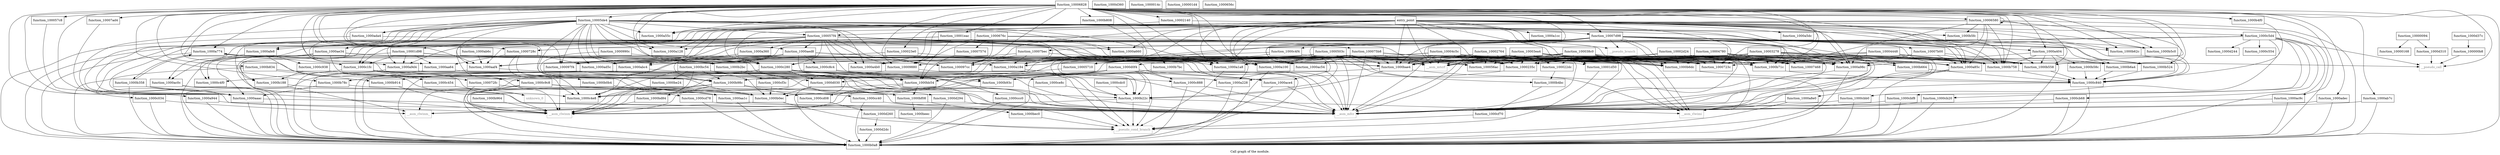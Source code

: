 digraph "Call graph of the module." {
  label="Call graph of the module.";
  node [shape=record];

  Node_function_1000a100 [label="{function_1000a100}"];
  Node_function_1000a128 [label="{function_1000a128}"];
  Node_function_1000a184 [label="{function_1000a184}"];
  Node_function_10006828 [label="{function_10006828}"];
  Node_function_100072fc [label="{function_100072fc}"];
  Node_function_1000c888 [label="{function_1000c888}"];
  Node_function_1000ac9c [label="{function_1000ac9c}"];
  Node_function_1000a1a8 [label="{function_1000a1a8}"];
  Node_function_1000a1cc [label="{function_1000a1cc}"];
  Node_function_1000a228 [label="{function_1000a228}"];
  Node_function_1000a360 [label="{function_1000a360}"];
  Node_function_1000a404 [label="{function_1000a404}"];
  Node_function_1000ace4 [label="{function_1000ace4}"];
  Node_function_1000a4b0 [label="{function_1000a4b0}"];
  Node_function_1000a55c [label="{function_1000a55c}"];
  Node_function_1000ad5c [label="{function_1000ad5c}"];
  Node_function_1000b524 [label="{function_1000b524}"];
  Node_function_1000aaf4 [label="{function_1000aaf4}"];
  Node_function_10007468 [label="{function_10007468}"];
  Node_function_1000a5dc [label="{function_1000a5dc}"];
  Node_function_10007574 [label="{function_10007574}"];
  Node_function_100075b8 [label="{function_100075b8}"];
  Node_function_1000ada4 [label="{function_1000ada4}"];
  Node_function_1000ab6c [label="{function_1000ab6c}"];
  Node_function_1000b558 [label="{function_1000b558}"];
  Node_function_100097cc [label="{function_100097cc}"];
  Node_function_1000aa64 [label="{function_1000aa64}"];
  Node_function_1000adec [label="{function_1000adec}"];
  Node_function_1000ae34 [label="{function_1000ae34}"];
  Node_function_1000a660 [label="{function_1000a660}"];
  Node_function_1000aed8 [label="{function_1000aed8}"];
  Node_function_1000ab7c [label="{function_1000ab7c}"];
  Node_function_1000b58c [label="{function_1000b58c}"];
  Node_function_10007ad4 [label="{function_10007ad4}"];
  Node_function_1000abc4 [label="{function_1000abc4}"];
  Node_function_1000b62c [label="{function_1000b62c}"];
  Node_function_100097f4 [label="{function_100097f4}"];
  Node_function_1000afe8 [label="{function_1000afe8}"];
  Node_function_1000b0a8 [label="{function_1000b0a8}"];
  Node_function_1000b0b4 [label="{function_1000b0b4}"];
  Node_function_1000a774 [label="{function_1000a774}"];
  Node_function_1000b5c0 [label="{function_1000b5c0}"];
  Node_function_1000ac0c [label="{function_1000ac0c}"];
  Node_function_1000b0ec [label="{function_1000b0ec}"];
  Node_function_10007b00 [label="{function_10007b00}"];
  Node_function_10009880 [label="{function_10009880}"];
  Node_function_1000b188 [label="{function_1000b188}"];
  Node_function_1000a85c [label="{function_1000a85c}"];
  Node_function_1000b22c [label="{function_1000b22c}"];
  Node_function_1000a8e0 [label="{function_1000a8e0}"];
  Node_function_1000b2bc [label="{function_1000b2bc}"];
  Node_function_10007bec [label="{function_10007bec}"];
  Node_function_10007d98 [label="{function_10007d98}"];
  Node_function_1000ac54 [label="{function_1000ac54}"];
  Node_function_1000990c [label="{function_1000990c}"];
  Node_function_1000aaac [label="{function_1000aaac}"];
  Node_function_1000b358 [label="{function_1000b358}"];
  Node_function_1000a944 [label="{function_1000a944}"];
  Node_function_1000723c [label="{function_1000723c}"];
  Node_function_1000728c [label="{function_1000728c}"];
  Node_function_1000a98c [label="{function_1000a98c}"];
  Node_function_1000b4bc [label="{function_1000b4bc}"];
  Node_function_1000a9d4 [label="{function_1000a9d4}"];
  Node_function_1000b4f0 [label="{function_1000b4f0}"];
  Node_function_1000aa1c [label="{function_1000aa1c}"];
  Node_function_1000c8c4 [label="{function_1000c8c4}"];
  Node_function_1000b664 [label="{function_1000b664}"];
  Node_function_1000b6a4 [label="{function_1000b6a4}"];
  Node_function_1000b6dc [label="{function_1000b6dc}"];
  Node_function_1000b71c [label="{function_1000b71c}"];
  Node_function_1000b758 [label="{function_1000b758}"];
  Node_function_1000b78c [label="{function_1000b78c}"];
  Node_function_1000b7bc [label="{function_1000b7bc}"];
  Node_function_1000b808 [label="{function_1000b808}"];
  Node_function_1000b834 [label="{function_1000b834}"];
  Node_function_1000b914 [label="{function_1000b914}"];
  Node_function_1000b93c [label="{function_1000b93c}"];
  Node_function_1000b964 [label="{function_1000b964}"];
  Node_function_1000b98c [label="{function_1000b98c}"];
  Node_function_1000bae4 [label="{function_1000bae4}"];
  Node_function_1000bb54 [label="{function_1000bb54}"];
  Node_function_1000bc54 [label="{function_1000bc54}"];
  Node_function_1000bd84 [label="{function_1000bd84}"];
  Node_function_1000be24 [label="{function_1000be24}"];
  Node_function_1000bec0 [label="{function_1000bec0}"];
  Node_function_1000beec [label="{function_1000beec}"];
  Node_function_1000bf08 [label="{function_1000bf08}"];
  Node_function_1000c034 [label="{function_1000c034}"];
  Node_function_1000c1fc [label="{function_1000c1fc}"];
  Node_function_1000c280 [label="{function_1000c280}"];
  Node_function_1000c454 [label="{function_1000c454}"];
  Node_function_1000c4e8 [label="{function_1000c4e8}"];
  Node_function_1000c4f0 [label="{function_1000c4f0}"];
  Node_function_1000c4f4 [label="{function_1000c4f4}"];
  Node_function_1000c554 [label="{function_1000c554}"];
  Node_function_1000c5d4 [label="{function_1000c5d4}"];
  Node_function_1000c840 [label="{function_1000c840}"];
  Node_function_1000c938 [label="{function_1000c938}"];
  Node_function_1000c9c8 [label="{function_1000c9c8}"];
  Node_function_1000cb20 [label="{function_1000cb20}"];
  Node_function_1000cb68 [label="{function_1000cb68}"];
  Node_function_1000cbb0 [label="{function_1000cbb0}"];
  Node_function_1000cbf8 [label="{function_1000cbf8}"];
  Node_function_1000cc40 [label="{function_1000cc40}"];
  Node_function_1000ccc0 [label="{function_1000ccc0}"];
  Node_function_1000cd08 [label="{function_1000cd08}"];
  Node_function_1000cd78 [label="{function_1000cd78}"];
  Node_function_1000cdc0 [label="{function_1000cdc0}"];
  Node_function_1000ce8c [label="{function_1000ce8c}"];
  Node_function_1000cf3c [label="{function_1000cf3c}"];
  Node_function_1000cf70 [label="{function_1000cf70}"];
  Node_function_1000d030 [label="{function_1000d030}"];
  Node_function_1000d0f4 [label="{function_1000d0f4}"];
  Node_function_1000d244 [label="{function_1000d244}"];
  Node_function_1000d260 [label="{function_1000d260}"];
  Node_function_1000d294 [label="{function_1000d294}"];
  Node_function_1000d2dc [label="{function_1000d2dc}"];
  Node_function_1000d310 [label="{function_1000d310}"];
  Node_function_1000d360 [label="{function_1000d360}"];
  Node_function_1000d37c [label="{function_1000d37c}"];
  Node___asm_rlwinm [color="gray50", fontcolor="gray50", label="{__asm_rlwinm}"];
  Node___asm_rlwinm_ [color="gray50", fontcolor="gray50", label="{__asm_rlwinm_}"];
  Node___asm_rlwimi [color="gray50", fontcolor="gray50", label="{__asm_rlwimi}"];
  Node___asm_mfcr [color="gray50", fontcolor="gray50", label="{__asm_mfcr}"];
  Node___asm_mtcrf [color="gray50", fontcolor="gray50", label="{__asm_mtcrf}"];
  Node_unknown_0 [color="gray50", fontcolor="gray50", label="{unknown_0}"];
  Node___pseudo_call [color="gray50", fontcolor="gray50", label="{__pseudo_call}"];
  Node___pseudo_branch [color="gray50", fontcolor="gray50", label="{__pseudo_branch}"];
  Node___pseudo_cond_branch [color="gray50", fontcolor="gray50", label="{__pseudo_cond_branch}"];
  Node_function_10000094 [label="{function_10000094}"];
  Node_function_100000b8 [label="{function_100000b8}"];
  Node_function_1000014c [label="{function_1000014c}"];
  Node_function_10000168 [label="{function_10000168}"];
  Node_function_100001d4 [label="{function_100001d4}"];
  Node_entry_point [label="{entry_point}"];
  Node_function_10001d50 [label="{function_10001d50}"];
  Node_function_10001d98 [label="{function_10001d98}"];
  Node_function_10001eac [label="{function_10001eac}"];
  Node_function_10002140 [label="{function_10002140}"];
  Node_function_100022dc [label="{function_100022dc}"];
  Node_function_1000235c [label="{function_1000235c}"];
  Node_function_100023e0 [label="{function_100023e0}"];
  Node_function_10002764 [label="{function_10002764}"];
  Node_function_1000b5fc [label="{function_1000b5fc}"];
  Node_function_10002d24 [label="{function_10002d24}"];
  Node_function_10003278 [label="{function_10003278}"];
  Node_function_100038c0 [label="{function_100038c0}"];
  Node_function_10003ea4 [label="{function_10003ea4}"];
  Node_function_10004448 [label="{function_10004448}"];
  Node_function_10004780 [label="{function_10004780}"];
  Node_function_10004c5c [label="{function_10004c5c}"];
  Node_function_1000503c [label="{function_1000503c}"];
  Node_function_100056ac [label="{function_100056ac}"];
  Node_function_10005710 [label="{function_10005710}"];
  Node_function_100057c8 [label="{function_100057c8}"];
  Node_function_100057f4 [label="{function_100057f4}"];
  Node_function_10005de4 [label="{function_10005de4}"];
  Node_function_1000656c [label="{function_1000656c}"];
  Node_function_10006580 [label="{function_10006580}"];
  Node_function_1000676c [label="{function_1000676c}"];
  Node_function_1000a100 -> Node___pseudo_cond_branch;
  Node_function_1000a184 -> Node___pseudo_cond_branch;
  Node_function_10006828 -> Node_function_1000a100;
  Node_function_10006828 -> Node_function_1000a128;
  Node_function_10006828 -> Node_function_100072fc;
  Node_function_10006828 -> Node_function_1000ac9c;
  Node_function_10006828 -> Node_function_1000a1a8;
  Node_function_10006828 -> Node_function_1000a404;
  Node_function_10006828 -> Node_function_1000ace4;
  Node_function_10006828 -> Node_function_1000a55c;
  Node_function_10006828 -> Node_function_1000aaf4;
  Node_function_10006828 -> Node_function_1000ada4;
  Node_function_10006828 -> Node_function_1000b558;
  Node_function_10006828 -> Node_function_100097cc;
  Node_function_10006828 -> Node_function_1000adec;
  Node_function_10006828 -> Node_function_1000ab7c;
  Node_function_10006828 -> Node_function_10007ad4;
  Node_function_10006828 -> Node_function_1000b62c;
  Node_function_10006828 -> Node_function_100097f4;
  Node_function_10006828 -> Node_function_1000b0a8;
  Node_function_10006828 -> Node_function_1000a774;
  Node_function_10006828 -> Node_function_1000b5c0;
  Node_function_10006828 -> Node_function_1000b0ec;
  Node_function_10006828 -> Node_function_10009880;
  Node_function_10006828 -> Node_function_1000a85c;
  Node_function_10006828 -> Node_function_10007d98;
  Node_function_10006828 -> Node_function_1000ac54;
  Node_function_10006828 -> Node_function_1000aaac;
  Node_function_10006828 -> Node_function_1000a944;
  Node_function_10006828 -> Node_function_1000723c;
  Node_function_10006828 -> Node_function_1000728c;
  Node_function_10006828 -> Node_function_1000a98c;
  Node_function_10006828 -> Node_function_1000a9d4;
  Node_function_10006828 -> Node_function_1000b4f0;
  Node_function_10006828 -> Node_function_1000b6a4;
  Node_function_10006828 -> Node_function_1000b758;
  Node_function_10006828 -> Node_function_1000b78c;
  Node_function_10006828 -> Node_function_1000b7bc;
  Node_function_10006828 -> Node_function_1000b808;
  Node_function_10006828 -> Node_function_1000b834;
  Node_function_10006828 -> Node_function_1000c1fc;
  Node_function_10006828 -> Node_function_1000c280;
  Node_function_10006828 -> Node___asm_rlwinm;
  Node_function_10006828 -> Node___pseudo_call;
  Node_function_10006828 -> Node_function_10001eac;
  Node_function_10006828 -> Node_function_10002140;
  Node_function_10006828 -> Node_function_100023e0;
  Node_function_10006828 -> Node_function_100057c8;
  Node_function_10006828 -> Node_function_10005de4;
  Node_function_10006828 -> Node_function_10006580;
  Node_function_100072fc -> Node_function_1000b0ec;
  Node_function_100072fc -> Node___asm_rlwinm;
  Node_function_1000c888 -> Node_function_1000b0a8;
  Node_function_1000c888 -> Node___asm_mfcr;
  Node_function_1000ac9c -> Node_function_1000b0a8;
  Node_function_1000ac9c -> Node___asm_mfcr;
  Node_function_1000a1a8 -> Node___pseudo_cond_branch;
  Node_function_1000a228 -> Node___pseudo_cond_branch;
  Node_function_1000a360 -> Node_function_1000abc4;
  Node_function_1000a404 -> Node_function_1000b558;
  Node_function_1000a404 -> Node_function_1000b58c;
  Node_function_1000a404 -> Node_function_1000b0a8;
  Node_function_1000a404 -> Node_function_1000a98c;
  Node_function_1000a404 -> Node_function_1000b758;
  Node_function_1000ace4 -> Node_function_1000b0a8;
  Node_function_1000ace4 -> Node___asm_mfcr;
  Node_function_1000ad5c -> Node_function_1000b0a8;
  Node_function_1000ad5c -> Node___asm_mfcr;
  Node_function_1000b524 -> Node_function_1000c840;
  Node_function_1000aaf4 -> Node_function_1000b0a8;
  Node_function_1000aaf4 -> Node___asm_mfcr;
  Node_function_10007574 -> Node_function_1000bb54;
  Node_function_100075b8 -> Node_function_1000a100;
  Node_function_100075b8 -> Node_function_1000a1a8;
  Node_function_100075b8 -> Node_function_1000b558;
  Node_function_100075b8 -> Node_function_1000a85c;
  Node_function_100075b8 -> Node_function_1000ac54;
  Node_function_100075b8 -> Node_function_1000723c;
  Node_function_100075b8 -> Node_function_1000a98c;
  Node_function_100075b8 -> Node_function_1000b664;
  Node_function_100075b8 -> Node_function_1000b6a4;
  Node_function_100075b8 -> Node_function_1000b758;
  Node_function_100075b8 -> Node_function_1000bae4;
  Node_function_100075b8 -> Node_function_1000bb54;
  Node_function_100075b8 -> Node_function_1000bc54;
  Node_function_100075b8 -> Node_function_1000c280;
  Node_function_100075b8 -> Node___asm_rlwinm;
  Node_function_100075b8 -> Node___asm_mfcr;
  Node_function_100075b8 -> Node___asm_mtcrf;
  Node_function_1000ada4 -> Node_function_1000b0a8;
  Node_function_1000ada4 -> Node___asm_mfcr;
  Node_function_1000ab6c -> Node_function_1000aaf4;
  Node_function_1000b558 -> Node_function_1000c840;
  Node_function_1000aa64 -> Node_function_1000b0a8;
  Node_function_1000aa64 -> Node___asm_mfcr;
  Node_function_1000adec -> Node_function_1000b0a8;
  Node_function_1000adec -> Node___asm_mfcr;
  Node_function_1000ae34 -> Node_function_1000b0a8;
  Node_function_1000ae34 -> Node_function_1000a98c;
  Node_function_1000ae34 -> Node_function_1000bb54;
  Node_function_1000ae34 -> Node_function_1000c4e8;
  Node_function_1000ae34 -> Node_function_1000c4f0;
  Node_function_1000aed8 -> Node_function_1000aaf4;
  Node_function_1000aed8 -> Node_function_1000b0a8;
  Node_function_1000aed8 -> Node_function_1000a85c;
  Node_function_1000aed8 -> Node_function_1000a98c;
  Node_function_1000aed8 -> Node_function_1000c8c4;
  Node_function_1000aed8 -> Node_function_1000b98c;
  Node_function_1000aed8 -> Node_function_1000bae4;
  Node_function_1000aed8 -> Node_function_1000bb54;
  Node_function_1000aed8 -> Node_function_1000c4e8;
  Node_function_1000ab7c -> Node_function_1000b0a8;
  Node_function_1000ab7c -> Node___asm_mfcr;
  Node_function_1000b58c -> Node_function_1000c840;
  Node_function_10007ad4 -> Node_function_1000aaac;
  Node_function_1000abc4 -> Node_function_1000b0a8;
  Node_function_1000abc4 -> Node___asm_mfcr;
  Node_function_1000b62c -> Node_function_1000c840;
  Node_function_100097f4 -> Node___asm_rlwinm;
  Node_function_100097f4 -> Node___pseudo_cond_branch;
  Node_function_1000afe8 -> Node_function_1000c4e8;
  Node_function_1000afe8 -> Node_function_1000c4f0;
  Node_function_1000afe8 -> Node_function_1000c938;
  Node_function_1000b0b4 -> Node_function_1000cd78;
  Node_function_1000a774 -> Node_function_1000b0a8;
  Node_function_1000a774 -> Node_function_1000b2bc;
  Node_function_1000a774 -> Node_function_1000b358;
  Node_function_1000a774 -> Node___asm_mfcr;
  Node_function_1000b5c0 -> Node_function_1000c840;
  Node_function_1000ac0c -> Node_function_1000b0a8;
  Node_function_1000ac0c -> Node___asm_mfcr;
  Node_function_1000b0ec -> Node___asm_rlwinm_;
  Node_function_1000b0ec -> Node___pseudo_cond_branch;
  Node_function_10007b00 -> Node_function_1000a1a8;
  Node_function_10007b00 -> Node_function_1000b558;
  Node_function_10007b00 -> Node_function_1000a85c;
  Node_function_10007b00 -> Node_function_1000a98c;
  Node_function_10007b00 -> Node_function_1000b758;
  Node_function_10009880 -> Node___asm_rlwinm;
  Node_function_10009880 -> Node___pseudo_cond_branch;
  Node_function_1000b188 -> Node_function_1000b0ec;
  Node_function_1000b188 -> Node___asm_rlwinm_;
  Node_function_1000a85c -> Node_function_1000b0a8;
  Node_function_1000a85c -> Node_function_1000a8e0;
  Node_function_1000a85c -> Node___asm_mfcr;
  Node_function_1000b22c -> Node___asm_rlwinm_;
  Node_function_1000b22c -> Node___asm_rlwimi;
  Node_function_1000b22c -> Node___pseudo_cond_branch;
  Node_function_1000a8e0 -> Node_function_1000b0a8;
  Node_function_1000a8e0 -> Node___asm_mfcr;
  Node_function_1000b2bc -> Node_function_1000a774;
  Node_function_1000b2bc -> Node_function_1000b22c;
  Node_function_1000b2bc -> Node_function_1000cf3c;
  Node_function_10007bec -> Node_function_1000a100;
  Node_function_10007bec -> Node_function_1000a184;
  Node_function_10007bec -> Node_function_1000b98c;
  Node_function_10007bec -> Node_function_1000bc54;
  Node_function_10007d98 -> Node_function_1000a404;
  Node_function_10007d98 -> Node_function_1000ad5c;
  Node_function_10007d98 -> Node_function_1000b62c;
  Node_function_10007d98 -> Node_function_1000b0a8;
  Node_function_10007d98 -> Node_function_1000b5c0;
  Node_function_10007d98 -> Node_function_10007b00;
  Node_function_10007d98 -> Node_function_1000b188;
  Node_function_10007d98 -> Node_function_1000a85c;
  Node_function_10007d98 -> Node_function_10007bec;
  Node_function_10007d98 -> Node_function_1000ac54;
  Node_function_10007d98 -> Node_function_1000723c;
  Node_function_10007d98 -> Node_function_1000728c;
  Node_function_10007d98 -> Node_function_1000a98c;
  Node_function_10007d98 -> Node_function_1000a9d4;
  Node_function_10007d98 -> Node_function_1000b664;
  Node_function_10007d98 -> Node_function_1000b6a4;
  Node_function_10007d98 -> Node_function_1000b6dc;
  Node_function_10007d98 -> Node_function_1000b71c;
  Node_function_10007d98 -> Node_function_1000b758;
  Node_function_10007d98 -> Node_function_1000bae4;
  Node_function_10007d98 -> Node_function_1000c1fc;
  Node_function_10007d98 -> Node___asm_rlwinm;
  Node_function_10007d98 -> Node___asm_rlwimi;
  Node_function_10007d98 -> Node___pseudo_branch;
  Node_function_10007d98 -> Node_function_100056ac;
  Node_function_10007d98 -> Node_function_10005710;
  Node_function_1000ac54 -> Node_function_1000b0a8;
  Node_function_1000ac54 -> Node___asm_mfcr;
  Node_function_1000990c -> Node_function_1000a184;
  Node_function_1000990c -> Node_function_1000b98c;
  Node_function_1000aaac -> Node_function_1000b0a8;
  Node_function_1000aaac -> Node___asm_mfcr;
  Node_function_1000b358 -> Node_function_1000b0a8;
  Node_function_1000b358 -> Node_function_1000a774;
  Node_function_1000b358 -> Node_function_1000b0ec;
  Node_function_1000b358 -> Node___asm_rlwinm;
  Node_function_1000a944 -> Node_function_1000b0a8;
  Node_function_1000a944 -> Node___asm_mfcr;
  Node_function_1000728c -> Node_function_1000ad5c;
  Node_function_1000728c -> Node_function_1000aa64;
  Node_function_1000728c -> Node_function_1000b0b4;
  Node_function_1000728c -> Node_function_1000aa1c;
  Node_function_1000a98c -> Node_function_1000b0a8;
  Node_function_1000a98c -> Node___asm_mfcr;
  Node_function_1000b4bc -> Node_function_1000cf70;
  Node_function_1000a9d4 -> Node_function_1000b0a8;
  Node_function_1000a9d4 -> Node___asm_mfcr;
  Node_function_1000b4f0 -> Node_function_1000c840;
  Node_function_1000aa1c -> Node_function_1000b0a8;
  Node_function_1000aa1c -> Node___asm_mfcr;
  Node_function_1000c8c4 -> Node_function_1000b0a8;
  Node_function_1000c8c4 -> Node_function_1000ce8c;
  Node_function_1000c8c4 -> Node___asm_mfcr;
  Node_function_1000b664 -> Node_function_1000c840;
  Node_function_1000b6a4 -> Node_function_1000c840;
  Node_function_1000b6dc -> Node_function_1000c840;
  Node_function_1000b71c -> Node_function_1000c840;
  Node_function_1000b758 -> Node_function_1000c840;
  Node_function_1000b78c -> Node_function_1000aaac;
  Node_function_1000b78c -> Node_function_1000aa1c;
  Node_function_1000b7bc -> Node_function_1000b0a8;
  Node_function_1000b7bc -> Node_function_1000b93c;
  Node_function_1000b808 -> Node_function_1000b22c;
  Node_function_1000b834 -> Node_function_1000b0a8;
  Node_function_1000b834 -> Node_function_1000b914;
  Node_function_1000b834 -> Node_function_1000b93c;
  Node_function_1000b834 -> Node_function_1000d030;
  Node_function_1000b914 -> Node___asm_rlwinm;
  Node_function_1000b93c -> Node___asm_rlwinm;
  Node_function_1000b964 -> Node___asm_rlwinm;
  Node_function_1000b98c -> Node_function_1000b0a8;
  Node_function_1000b98c -> Node_function_1000bd84;
  Node_function_1000b98c -> Node_function_1000bf08;
  Node_function_1000b98c -> Node_function_1000c4e8;
  Node_function_1000b98c -> Node_function_1000cd08;
  Node_function_1000b98c -> Node___asm_rlwinm;
  Node_function_1000bae4 -> Node_function_1000b0a8;
  Node_function_1000bae4 -> Node_function_1000b22c;
  Node_function_1000bae4 -> Node_function_1000b98c;
  Node_function_1000bb54 -> Node_function_1000bf08;
  Node_function_1000bb54 -> Node_function_1000c4e8;
  Node_function_1000bb54 -> Node_function_1000cd08;
  Node_function_1000bc54 -> Node_function_1000b0ec;
  Node_function_1000bc54 -> Node_function_1000b98c;
  Node_function_1000bc54 -> Node_function_1000bb54;
  Node_function_1000bc54 -> Node_function_1000be24;
  Node_function_1000bc54 -> Node_function_1000bf08;
  Node_function_1000bc54 -> Node_function_1000c4e8;
  Node_function_1000bc54 -> Node___asm_rlwinm;
  Node_function_1000bd84 -> Node___asm_rlwinm;
  Node_function_1000be24 -> Node___asm_rlwinm;
  Node_function_1000bec0 -> Node___pseudo_cond_branch;
  Node_function_1000bf08 -> Node_function_1000bec0;
  Node_function_1000bf08 -> Node_function_1000beec;
  Node_function_1000c034 -> Node_function_1000b0a8;
  Node_function_1000c034 -> Node___asm_rlwinm_;
  Node_function_1000c1fc -> Node_function_1000c888;
  Node_function_1000c1fc -> Node_function_1000c454;
  Node_function_1000c1fc -> Node_function_1000c4e8;
  Node_function_1000c1fc -> Node_function_1000c4f0;
  Node_function_1000c1fc -> Node_unknown_0;
  Node_function_1000c280 -> Node_function_1000ace4;
  Node_function_1000c280 -> Node_function_1000b0a8;
  Node_function_1000c280 -> Node_function_1000b914;
  Node_function_1000c280 -> Node_function_1000b93c;
  Node_function_1000c280 -> Node_function_1000ccc0;
  Node_function_1000c280 -> Node_function_1000d030;
  Node_function_1000c280 -> Node___asm_rlwinm;
  Node_function_1000c280 -> Node___asm_mfcr;
  Node_function_1000c454 -> Node_unknown_0;
  Node_function_1000c4f4 -> Node_function_1000aaf4;
  Node_function_1000c4f4 -> Node_function_1000a85c;
  Node_function_1000c4f4 -> Node_function_1000d0f4;
  Node_function_1000c5d4 -> Node_function_1000b0a8;
  Node_function_1000c5d4 -> Node_function_1000b0ec;
  Node_function_1000c5d4 -> Node_function_1000b22c;
  Node_function_1000c5d4 -> Node_function_1000c1fc;
  Node_function_1000c5d4 -> Node_function_1000c4f4;
  Node_function_1000c5d4 -> Node_function_1000c554;
  Node_function_1000c5d4 -> Node_function_1000cb20;
  Node_function_1000c5d4 -> Node_function_1000cb68;
  Node_function_1000c5d4 -> Node_function_1000cbb0;
  Node_function_1000c5d4 -> Node_function_1000cbf8;
  Node_function_1000c5d4 -> Node_function_1000d244;
  Node_function_1000c5d4 -> Node___pseudo_call;
  Node_function_1000c840 -> Node_function_1000b0a8;
  Node_function_1000c840 -> Node___asm_mfcr;
  Node_function_1000c938 -> Node_function_1000b188;
  Node_function_1000c938 -> Node_function_1000c9c8;
  Node_function_1000c9c8 -> Node_function_1000b0a8;
  Node_function_1000c9c8 -> Node_function_1000b0ec;
  Node_function_1000c9c8 -> Node_function_1000cc40;
  Node_function_1000c9c8 -> Node___asm_rlwinm;
  Node_function_1000c9c8 -> Node___asm_mfcr;
  Node_function_1000cb20 -> Node_function_1000b0a8;
  Node_function_1000cb20 -> Node___asm_mfcr;
  Node_function_1000cb68 -> Node_function_1000b0a8;
  Node_function_1000cb68 -> Node___asm_mfcr;
  Node_function_1000cbb0 -> Node_function_1000b0a8;
  Node_function_1000cbb0 -> Node___asm_mfcr;
  Node_function_1000cbf8 -> Node_function_1000b0a8;
  Node_function_1000cbf8 -> Node___asm_mfcr;
  Node_function_1000cc40 -> Node_function_1000b0a8;
  Node_function_1000cc40 -> Node___asm_mfcr;
  Node_function_1000ccc0 -> Node_function_1000b0a8;
  Node_function_1000ccc0 -> Node___asm_mfcr;
  Node_function_1000cd08 -> Node_function_1000d260;
  Node_function_1000cd78 -> Node_function_1000b0a8;
  Node_function_1000cd78 -> Node___asm_mfcr;
  Node_function_1000cdc0 -> Node_function_1000b22c;
  Node_function_1000ce8c -> Node_function_1000b22c;
  Node_function_1000cf3c -> Node_function_1000b0ec;
  Node_function_1000cf70 -> Node___pseudo_cond_branch;
  Node_function_1000d030 -> Node_function_1000b0ec;
  Node_function_1000d030 -> Node_function_1000d294;
  Node_function_1000d0f4 -> Node_function_1000c888;
  Node_function_1000d0f4 -> Node_function_1000ace4;
  Node_function_1000d0f4 -> Node_function_1000b22c;
  Node_function_1000d0f4 -> Node_function_1000b78c;
  Node_function_1000d0f4 -> Node_function_1000b93c;
  Node_function_1000d0f4 -> Node_function_1000c4e8;
  Node_function_1000d0f4 -> Node_function_1000d030;
  Node_function_1000d0f4 -> Node___pseudo_cond_branch;
  Node_function_1000d260 -> Node_function_1000d2dc;
  Node_function_1000d260 -> Node___pseudo_cond_branch;
  Node_function_1000d294 -> Node_function_1000b0a8;
  Node_function_1000d294 -> Node___asm_mfcr;
  Node_function_1000d2dc -> Node_function_1000b0a8;
  Node_function_1000d310 -> Node___pseudo_call;
  Node_function_1000d37c -> Node_function_100000b8;
  Node_function_10000094 -> Node_function_1000d310;
  Node_function_10000094 -> Node_function_10000168;
  Node_function_100000b8 -> Node___pseudo_call;
  Node_entry_point -> Node_function_1000a100;
  Node_entry_point -> Node_function_1000a128;
  Node_entry_point -> Node_function_1000a1a8;
  Node_entry_point -> Node_function_1000a1cc;
  Node_entry_point -> Node_function_1000a228;
  Node_entry_point -> Node_function_1000a4b0;
  Node_entry_point -> Node_function_1000a55c;
  Node_entry_point -> Node_function_1000ad5c;
  Node_entry_point -> Node_function_1000a5dc;
  Node_entry_point -> Node_function_1000b558;
  Node_entry_point -> Node_function_100097cc;
  Node_entry_point -> Node_function_1000a660;
  Node_entry_point -> Node_function_1000b62c;
  Node_entry_point -> Node_function_100097f4;
  Node_entry_point -> Node_function_1000b0a8;
  Node_entry_point -> Node_function_1000b5c0;
  Node_entry_point -> Node_function_10009880;
  Node_entry_point -> Node_function_1000b188;
  Node_entry_point -> Node_function_1000a85c;
  Node_entry_point -> Node_function_1000b22c;
  Node_entry_point -> Node_function_1000ac54;
  Node_entry_point -> Node_function_1000723c;
  Node_entry_point -> Node_function_1000a98c;
  Node_entry_point -> Node_function_1000b6a4;
  Node_entry_point -> Node_function_1000b71c;
  Node_entry_point -> Node_function_1000b758;
  Node_entry_point -> Node_function_1000bae4;
  Node_entry_point -> Node_function_1000c280;
  Node_entry_point -> Node_function_1000c5d4;
  Node_entry_point -> Node___asm_rlwinm;
  Node_entry_point -> Node___asm_mfcr;
  Node_entry_point -> Node___asm_mtcrf;
  Node_entry_point -> Node___pseudo_branch;
  Node_entry_point -> Node_function_10001d50;
  Node_entry_point -> Node_function_1000235c;
  Node_function_10001d50 -> Node___pseudo_cond_branch;
  Node_function_10001d98 -> Node_function_1000aa64;
  Node_function_10001d98 -> Node_function_1000aaac;
  Node_function_10001d98 -> Node_function_1000a9d4;
  Node_function_10001d98 -> Node_function_1000c1fc;
  Node_function_10001d98 -> Node_function_1000c280;
  Node_function_10001d98 -> Node___pseudo_call;
  Node_function_10001eac -> Node_function_1000a184;
  Node_function_10001eac -> Node_function_1000b0a8;
  Node_function_10001eac -> Node_function_1000bae4;
  Node_function_10001eac -> Node_function_1000bb54;
  Node_function_10001eac -> Node___asm_mfcr;
  Node_function_10001eac -> Node___asm_mtcrf;
  Node_function_10001eac -> Node_function_10001d98;
  Node_function_10002140 -> Node_function_10007d98;
  Node_function_10002140 -> Node_function_1000aaac;
  Node_function_100022dc -> Node_function_1000b4bc;
  Node_function_1000235c -> Node_function_1000a228;
  Node_function_100023e0 -> Node_function_1000bae4;
  Node_function_100023e0 -> Node_function_1000bc54;
  Node_function_10002764 -> Node_function_1000a184;
  Node_function_10002764 -> Node_function_10007468;
  Node_function_10002764 -> Node_function_1000723c;
  Node_function_10002764 -> Node_function_1000a98c;
  Node_function_10002764 -> Node_function_1000b6dc;
  Node_function_10002764 -> Node_function_1000b71c;
  Node_function_10002764 -> Node_function_1000b758;
  Node_function_10002764 -> Node_function_1000bae4;
  Node_function_10002764 -> Node___asm_rlwimi;
  Node_function_10002764 -> Node___asm_mfcr;
  Node_function_10002764 -> Node___asm_mtcrf;
  Node_function_10002764 -> Node_function_1000235c;
  Node_function_10002764 -> Node_function_100056ac;
  Node_function_10002764 -> Node_function_10005710;
  Node_function_1000b5fc -> Node_function_1000c840;
  Node_function_10002d24 -> Node_function_10007468;
  Node_function_10002d24 -> Node_function_1000723c;
  Node_function_10002d24 -> Node_function_1000a98c;
  Node_function_10002d24 -> Node_function_1000b6dc;
  Node_function_10002d24 -> Node_function_1000b71c;
  Node_function_10002d24 -> Node_function_1000b758;
  Node_function_10002d24 -> Node_function_1000bae4;
  Node_function_10002d24 -> Node___asm_rlwimi;
  Node_function_10002d24 -> Node___asm_mfcr;
  Node_function_10002d24 -> Node___asm_mtcrf;
  Node_function_10002d24 -> Node_function_1000235c;
  Node_function_10002d24 -> Node_function_100056ac;
  Node_function_10002d24 -> Node_function_10005710;
  Node_function_10003278 -> Node_function_1000ad5c;
  Node_function_10003278 -> Node_function_10007468;
  Node_function_10003278 -> Node_function_1000b558;
  Node_function_10003278 -> Node_function_1000a85c;
  Node_function_10003278 -> Node_function_1000723c;
  Node_function_10003278 -> Node_function_1000a98c;
  Node_function_10003278 -> Node_function_1000b664;
  Node_function_10003278 -> Node_function_1000b6dc;
  Node_function_10003278 -> Node_function_1000b71c;
  Node_function_10003278 -> Node_function_1000b758;
  Node_function_10003278 -> Node_function_1000b98c;
  Node_function_10003278 -> Node_function_1000bae4;
  Node_function_10003278 -> Node___asm_rlwimi;
  Node_function_10003278 -> Node___asm_mfcr;
  Node_function_10003278 -> Node___asm_mtcrf;
  Node_function_10003278 -> Node_function_1000235c;
  Node_function_10003278 -> Node_function_100056ac;
  Node_function_10003278 -> Node_function_10005710;
  Node_function_100038c0 -> Node_function_10007468;
  Node_function_100038c0 -> Node_function_1000723c;
  Node_function_100038c0 -> Node_function_1000a98c;
  Node_function_100038c0 -> Node_function_1000b6dc;
  Node_function_100038c0 -> Node_function_1000b71c;
  Node_function_100038c0 -> Node_function_1000b758;
  Node_function_100038c0 -> Node_function_1000bae4;
  Node_function_100038c0 -> Node___asm_rlwimi;
  Node_function_100038c0 -> Node___asm_mfcr;
  Node_function_100038c0 -> Node___asm_mtcrf;
  Node_function_100038c0 -> Node_function_100022dc;
  Node_function_100038c0 -> Node_function_1000235c;
  Node_function_100038c0 -> Node_function_100056ac;
  Node_function_100038c0 -> Node_function_10005710;
  Node_function_10003ea4 -> Node_function_1000723c;
  Node_function_10003ea4 -> Node_function_1000a98c;
  Node_function_10003ea4 -> Node_function_1000b6dc;
  Node_function_10003ea4 -> Node_function_1000b71c;
  Node_function_10003ea4 -> Node_function_1000b758;
  Node_function_10003ea4 -> Node_function_1000bae4;
  Node_function_10003ea4 -> Node___asm_rlwimi;
  Node_function_10003ea4 -> Node___asm_mfcr;
  Node_function_10003ea4 -> Node___asm_mtcrf;
  Node_function_10003ea4 -> Node_function_100022dc;
  Node_function_10003ea4 -> Node_function_1000235c;
  Node_function_10003ea4 -> Node_function_100056ac;
  Node_function_10003ea4 -> Node_function_10005710;
  Node_function_10004448 -> Node_function_1000b524;
  Node_function_10004448 -> Node_function_10007468;
  Node_function_10004448 -> Node_function_1000b558;
  Node_function_10004448 -> Node_function_1000723c;
  Node_function_10004448 -> Node_function_1000b6a4;
  Node_function_10004448 -> Node_function_1000b758;
  Node_function_10004448 -> Node_function_1000bae4;
  Node_function_10004448 -> Node___asm_mfcr;
  Node_function_10004448 -> Node_function_1000235c;
  Node_function_10004780 -> Node_function_10007468;
  Node_function_10004780 -> Node_function_1000723c;
  Node_function_10004780 -> Node_function_1000a98c;
  Node_function_10004780 -> Node_function_1000b6dc;
  Node_function_10004780 -> Node_function_1000b71c;
  Node_function_10004780 -> Node_function_1000b758;
  Node_function_10004780 -> Node_function_1000bae4;
  Node_function_10004780 -> Node___asm_rlwimi;
  Node_function_10004780 -> Node___asm_mfcr;
  Node_function_10004780 -> Node___asm_mtcrf;
  Node_function_10004780 -> Node_function_1000235c;
  Node_function_10004780 -> Node_function_100056ac;
  Node_function_10004780 -> Node_function_10005710;
  Node_function_10004c5c -> Node_function_1000a184;
  Node_function_10004c5c -> Node_function_100097cc;
  Node_function_10004c5c -> Node_function_10009880;
  Node_function_10004c5c -> Node_function_1000723c;
  Node_function_10004c5c -> Node_function_1000a98c;
  Node_function_10004c5c -> Node_function_1000b6dc;
  Node_function_10004c5c -> Node_function_1000b71c;
  Node_function_10004c5c -> Node_function_1000b758;
  Node_function_10004c5c -> Node_function_1000bae4;
  Node_function_10004c5c -> Node___asm_rlwimi;
  Node_function_10004c5c -> Node___asm_mfcr;
  Node_function_10004c5c -> Node___asm_mtcrf;
  Node_function_10004c5c -> Node_function_1000235c;
  Node_function_10004c5c -> Node_function_100056ac;
  Node_function_10004c5c -> Node_function_10005710;
  Node_function_1000503c -> Node_function_1000a100;
  Node_function_1000503c -> Node_function_1000a184;
  Node_function_1000503c -> Node_function_100072fc;
  Node_function_1000503c -> Node_function_1000a4b0;
  Node_function_1000503c -> Node_function_1000aaf4;
  Node_function_1000503c -> Node_function_100097cc;
  Node_function_1000503c -> Node_function_1000abc4;
  Node_function_1000503c -> Node_function_100097f4;
  Node_function_1000503c -> Node_function_10009880;
  Node_function_1000503c -> Node_function_1000723c;
  Node_function_1000503c -> Node_function_1000a98c;
  Node_function_1000503c -> Node_function_1000b4bc;
  Node_function_1000503c -> Node_function_1000b6dc;
  Node_function_1000503c -> Node_function_1000b71c;
  Node_function_1000503c -> Node_function_1000b758;
  Node_function_1000503c -> Node_function_1000bae4;
  Node_function_1000503c -> Node___asm_rlwimi;
  Node_function_1000503c -> Node___asm_mfcr;
  Node_function_1000503c -> Node___asm_mtcrf;
  Node_function_1000503c -> Node_function_10001d50;
  Node_function_1000503c -> Node_function_1000235c;
  Node_function_1000503c -> Node_function_100056ac;
  Node_function_1000503c -> Node_function_10005710;
  Node_function_10005710 -> Node___asm_rlwinm_;
  Node_function_100057c8 -> Node_function_1000aaac;
  Node_function_100057f4 -> Node_function_1000a100;
  Node_function_100057f4 -> Node_function_1000a128;
  Node_function_100057f4 -> Node_function_1000a1a8;
  Node_function_100057f4 -> Node_function_1000a228;
  Node_function_100057f4 -> Node_function_1000a360;
  Node_function_100057f4 -> Node_function_1000a4b0;
  Node_function_100057f4 -> Node_function_1000aaf4;
  Node_function_100057f4 -> Node_function_100097cc;
  Node_function_100057f4 -> Node_function_1000ae34;
  Node_function_100057f4 -> Node_function_1000a660;
  Node_function_100057f4 -> Node_function_1000aed8;
  Node_function_100057f4 -> Node_function_100097f4;
  Node_function_100057f4 -> Node_function_1000afe8;
  Node_function_100057f4 -> Node_function_1000ac0c;
  Node_function_100057f4 -> Node_function_10009880;
  Node_function_100057f4 -> Node_function_1000b22c;
  Node_function_100057f4 -> Node_function_1000aaac;
  Node_function_100057f4 -> Node_function_1000a98c;
  Node_function_100057f4 -> Node_function_1000c280;
  Node_function_10005de4 -> Node_function_1000a128;
  Node_function_10005de4 -> Node_function_1000a1a8;
  Node_function_10005de4 -> Node_function_1000a4b0;
  Node_function_10005de4 -> Node_function_1000a55c;
  Node_function_10005de4 -> Node_function_1000ad5c;
  Node_function_10005de4 -> Node_function_1000b524;
  Node_function_10005de4 -> Node_function_1000aaf4;
  Node_function_10005de4 -> Node_function_1000ada4;
  Node_function_10005de4 -> Node_function_100097cc;
  Node_function_10005de4 -> Node_function_1000aa64;
  Node_function_10005de4 -> Node_function_1000ae34;
  Node_function_10005de4 -> Node_function_1000a660;
  Node_function_10005de4 -> Node_function_1000aed8;
  Node_function_10005de4 -> Node_function_1000abc4;
  Node_function_10005de4 -> Node_function_100097f4;
  Node_function_10005de4 -> Node_function_1000afe8;
  Node_function_10005de4 -> Node_function_1000ac0c;
  Node_function_10005de4 -> Node_function_10009880;
  Node_function_10005de4 -> Node_function_1000aaac;
  Node_function_10005de4 -> Node_function_1000a98c;
  Node_function_10005de4 -> Node_function_1000a9d4;
  Node_function_10005de4 -> Node_function_1000aa1c;
  Node_function_10005de4 -> Node_function_1000b758;
  Node_function_10005de4 -> Node_function_1000b98c;
  Node_function_10005de4 -> Node_function_1000c034;
  Node_function_10005de4 -> Node_function_1000c280;
  Node_function_10005de4 -> Node_function_1000b5fc;
  Node_function_10005de4 -> Node_function_100057f4;
  Node_function_10006580 -> Node_function_1000b524;
  Node_function_10006580 -> Node_function_1000b558;
  Node_function_10006580 -> Node_function_1000b0a8;
  Node_function_10006580 -> Node_function_1000a85c;
  Node_function_10006580 -> Node_function_1000a98c;
  Node_function_10006580 -> Node_function_1000b71c;
  Node_function_10006580 -> Node_function_1000b758;
  Node_function_10006580 -> Node_function_1000c280;
  Node_function_10006580 -> Node_function_1000b5fc;
  Node_function_10006580 -> Node_function_100057f4;
  Node_function_10006580 -> Node_function_10006580;
  Node_function_1000676c -> Node_function_10007574;
  Node_function_1000676c -> Node_function_100075b8;
  Node_function_1000676c -> Node_function_100097cc;
  Node_function_1000676c -> Node_function_100097f4;
  Node_function_1000676c -> Node_function_10009880;
  Node_function_1000676c -> Node_function_1000723c;
}
